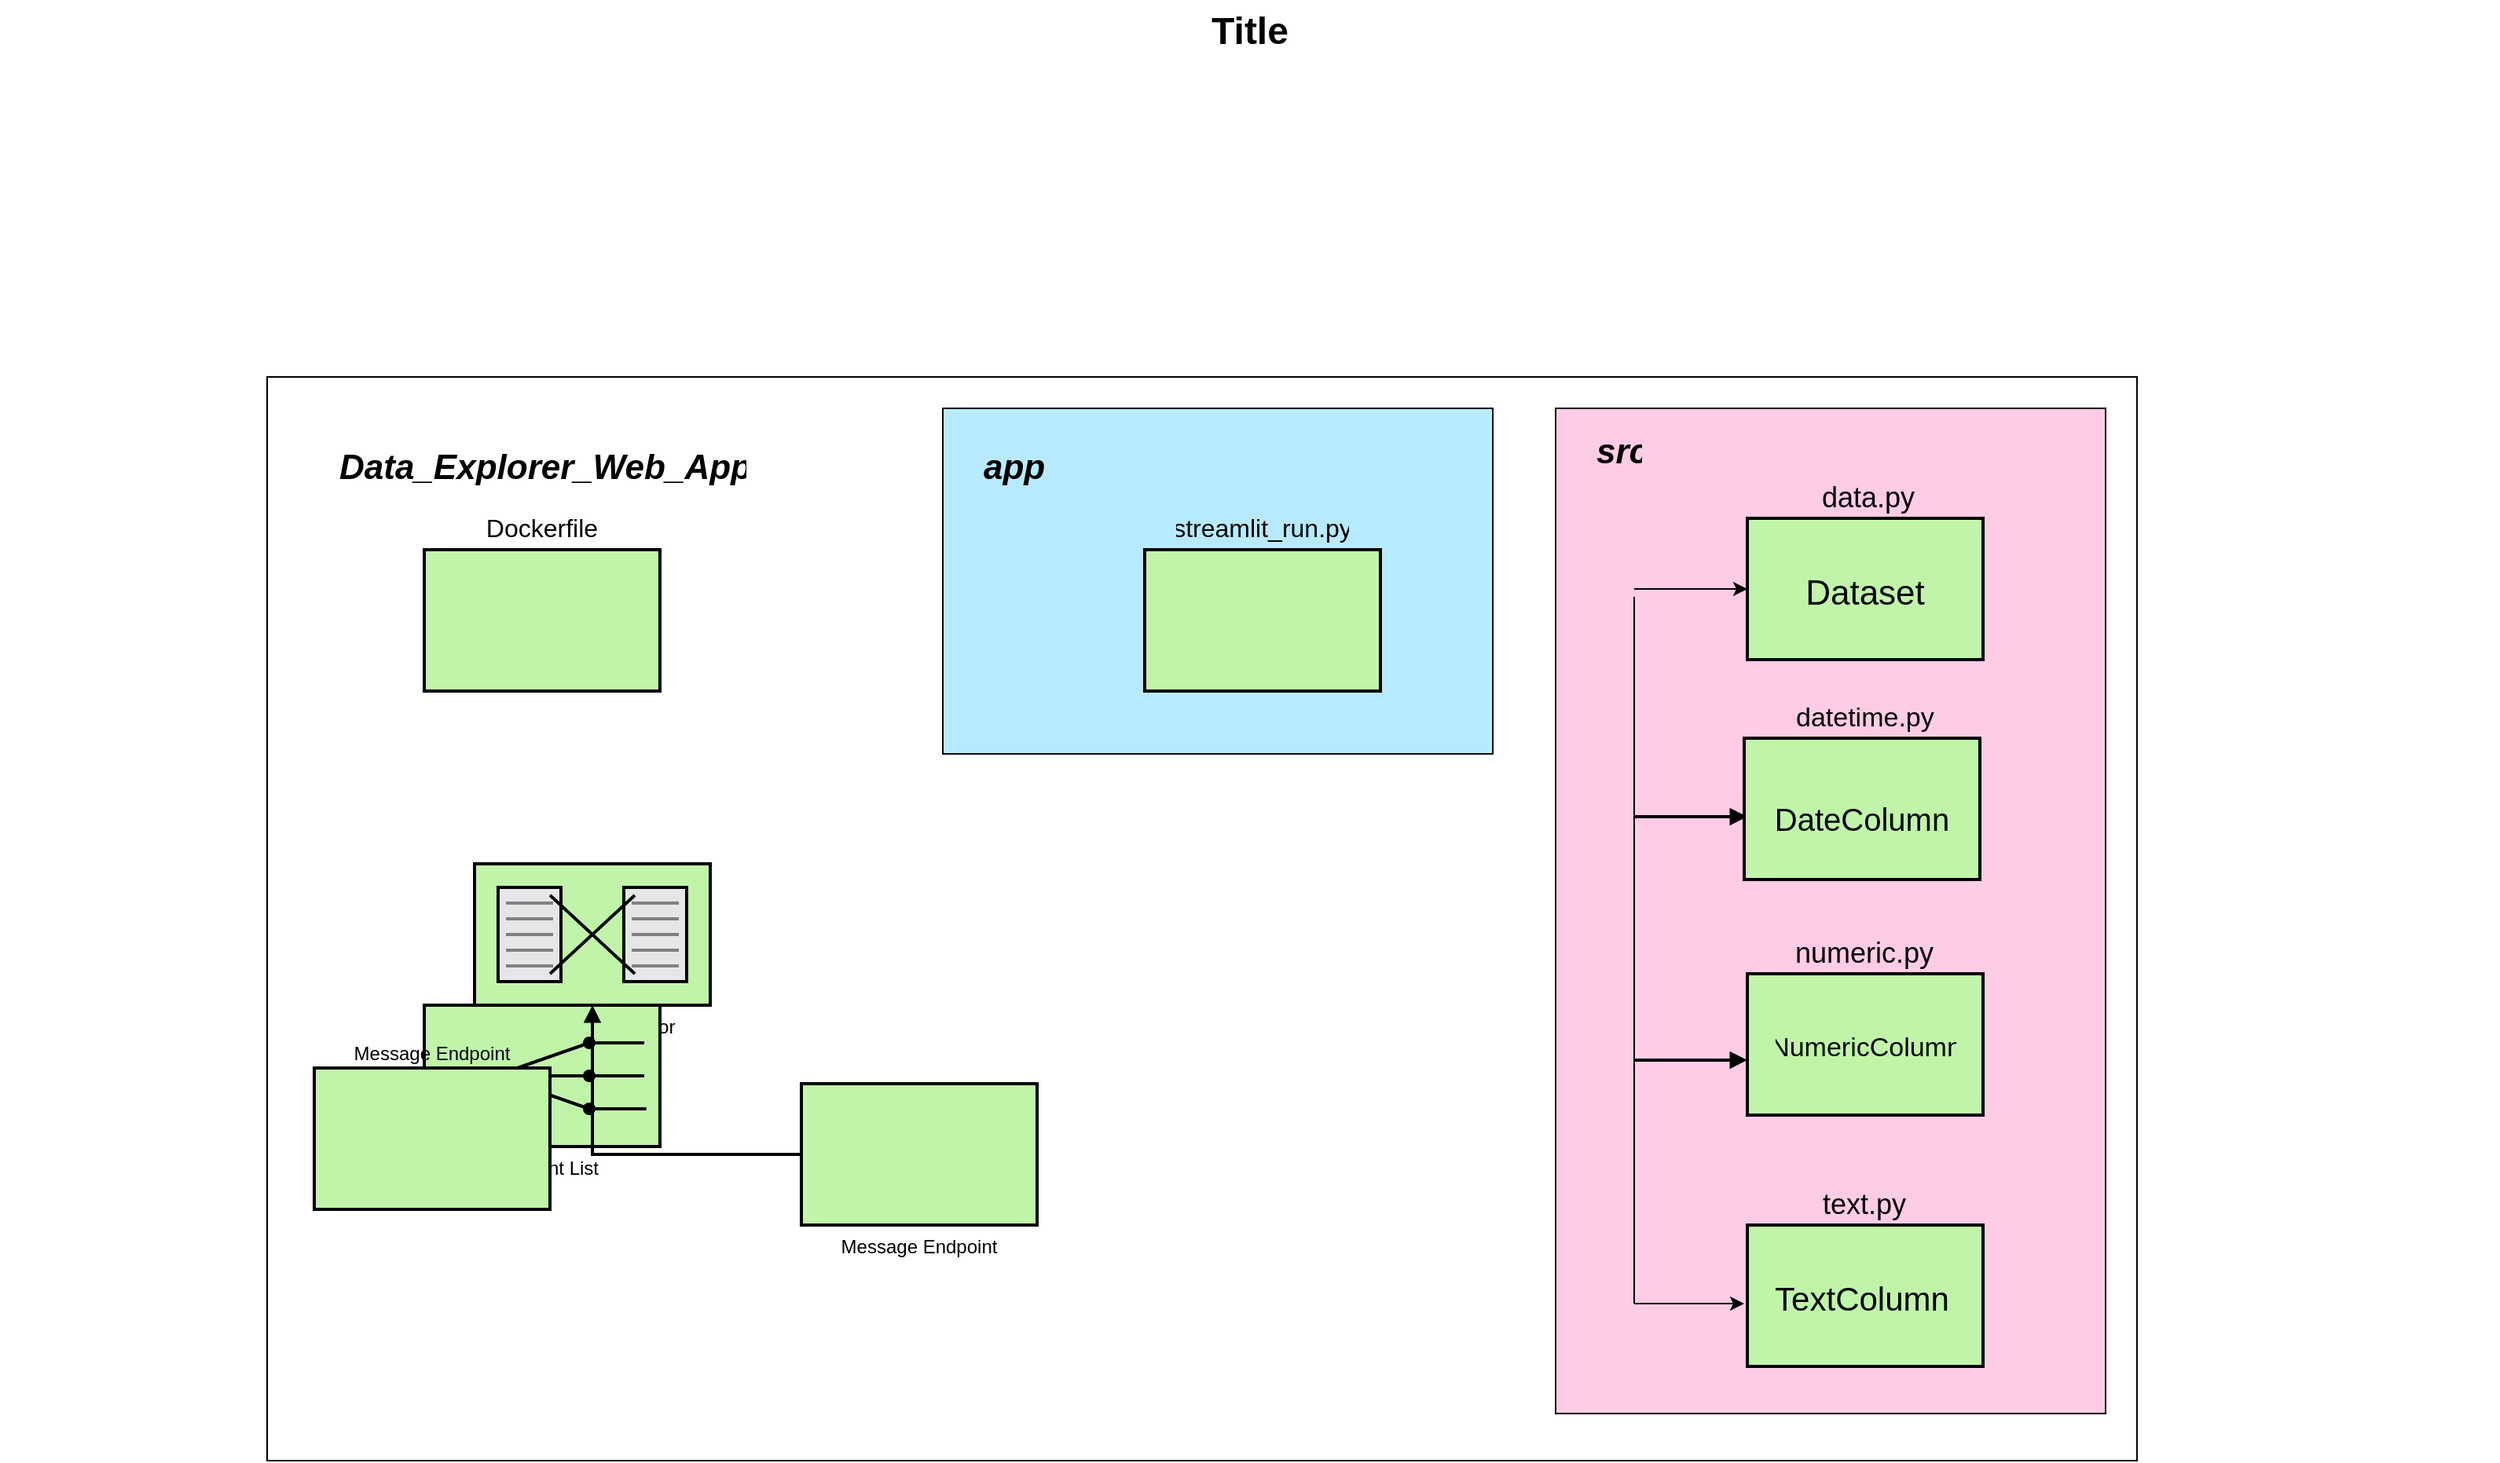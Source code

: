 <mxfile version="15.6.2" type="github">
  <diagram name="Page-1" id="74b105a0-9070-1c63-61bc-23e55f88626e">
    <mxGraphModel dx="1577" dy="887" grid="1" gridSize="10" guides="1" tooltips="1" connect="1" arrows="1" fold="1" page="1" pageScale="1.5" pageWidth="1169" pageHeight="826" background="none" math="0" shadow="0">
      <root>
        <mxCell id="0" style=";html=1;" />
        <mxCell id="1" style=";html=1;" parent="0" />
        <mxCell id="fszSuPHEK75Wr4gGP9nq-32" value="" style="rounded=0;whiteSpace=wrap;html=1;fontSize=15;align=center;fillColor=#FFFFFF;" vertex="1" parent="1">
          <mxGeometry x="250" y="280" width="1190" height="690" as="geometry" />
        </mxCell>
        <mxCell id="fszSuPHEK75Wr4gGP9nq-30" value="" style="rounded=0;whiteSpace=wrap;html=1;fontSize=15;align=center;fillColor=#B8EAFF;" vertex="1" parent="1">
          <mxGeometry x="680" y="300" width="350" height="220" as="geometry" />
        </mxCell>
        <mxCell id="fszSuPHEK75Wr4gGP9nq-27" value="" style="rounded=0;whiteSpace=wrap;html=1;fontSize=15;align=center;fillColor=#FFCCE6;" vertex="1" parent="1">
          <mxGeometry x="1070" y="300" width="350" height="640" as="geometry" />
        </mxCell>
        <mxCell id="10b056a9c633e61c-18" style="edgeStyle=orthogonalEdgeStyle;rounded=0;html=1;endArrow=block;endFill=1;jettySize=auto;orthogonalLoop=1;strokeWidth=2;startArrow=none;startFill=0;" parent="1" source="10b056a9c633e61c-1" target="10b056a9c633e61c-2" edge="1">
          <mxGeometry relative="1" as="geometry" />
        </mxCell>
        <mxCell id="10b056a9c633e61c-1" value="Message Translator" style="strokeWidth=2;dashed=0;align=center;fontSize=12;shape=mxgraph.eip.message_translator;fillColor=#c0f5a9;verticalLabelPosition=bottom;verticalAlign=top;" parent="1" vertex="1">
          <mxGeometry x="382" y="590" width="150" height="90" as="geometry" />
        </mxCell>
        <mxCell id="10b056a9c633e61c-2" value="Recipient List" style="strokeWidth=2;dashed=0;align=center;fontSize=12;fillColor=#c0f5a9;verticalLabelPosition=bottom;verticalAlign=top;shape=mxgraph.eip.recipient_list;" parent="1" vertex="1">
          <mxGeometry x="350" y="680" width="150" height="90" as="geometry" />
        </mxCell>
        <mxCell id="10b056a9c633e61c-17" style="edgeStyle=orthogonalEdgeStyle;rounded=0;html=1;endArrow=block;endFill=1;jettySize=auto;orthogonalLoop=1;strokeWidth=2;startArrow=none;startFill=0;" parent="1" source="10b056a9c633e61c-4" target="10b056a9c633e61c-1" edge="1">
          <mxGeometry relative="1" as="geometry" />
        </mxCell>
        <mxCell id="10b056a9c633e61c-4" value="Message Endpoint" style="strokeWidth=2;dashed=0;align=center;fontSize=12;shape=rect;verticalLabelPosition=bottom;verticalAlign=top;fillColor=#c0f5a9" parent="1" vertex="1">
          <mxGeometry x="590" y="730" width="150" height="90" as="geometry" />
        </mxCell>
        <mxCell id="10b056a9c633e61c-6" value="Message Endpoint" style="strokeWidth=2;dashed=0;align=center;fontSize=12;shape=rect;verticalLabelPosition=top;verticalAlign=bottom;fillColor=#c0f5a9;labelPosition=center;" parent="1" vertex="1">
          <mxGeometry x="280" y="720" width="150" height="90" as="geometry" />
        </mxCell>
        <mxCell id="10b056a9c633e61c-23" style="edgeStyle=orthogonalEdgeStyle;rounded=0;html=1;endArrow=block;endFill=1;jettySize=auto;orthogonalLoop=1;strokeWidth=2;startArrow=none;startFill=0;" parent="1" edge="1">
          <mxGeometry relative="1" as="geometry">
            <mxPoint x="1120" y="715" as="sourcePoint" />
            <mxPoint x="1192" y="715" as="targetPoint" />
          </mxGeometry>
        </mxCell>
        <mxCell id="10b056a9c633e61c-26" style="edgeStyle=orthogonalEdgeStyle;rounded=0;html=1;endArrow=block;endFill=1;jettySize=auto;orthogonalLoop=1;strokeWidth=2;startArrow=none;startFill=0;" parent="1" edge="1">
          <mxGeometry relative="1" as="geometry">
            <mxPoint x="1120" y="560" as="sourcePoint" />
            <mxPoint x="1192" y="560" as="targetPoint" />
          </mxGeometry>
        </mxCell>
        <mxCell id="10b056a9c633e61c-30" value="Title" style="text;strokeColor=none;fillColor=none;html=1;fontSize=24;fontStyle=1;verticalAlign=middle;align=center;" parent="1" vertex="1">
          <mxGeometry x="80" y="40" width="1590" height="40" as="geometry" />
        </mxCell>
        <mxCell id="fszSuPHEK75Wr4gGP9nq-6" value="" style="endArrow=classic;html=1;rounded=0;" edge="1" parent="1">
          <mxGeometry width="50" height="50" relative="1" as="geometry">
            <mxPoint x="1120" y="870" as="sourcePoint" />
            <mxPoint x="1190" y="870" as="targetPoint" />
          </mxGeometry>
        </mxCell>
        <mxCell id="fszSuPHEK75Wr4gGP9nq-7" value="" style="endArrow=classic;html=1;rounded=0;entryX=0;entryY=0.5;entryDx=0;entryDy=0;entryPerimeter=0;" edge="1" parent="1">
          <mxGeometry width="50" height="50" relative="1" as="geometry">
            <mxPoint x="1120" y="415" as="sourcePoint" />
            <mxPoint x="1192" y="415" as="targetPoint" />
          </mxGeometry>
        </mxCell>
        <mxCell id="fszSuPHEK75Wr4gGP9nq-8" value="" style="endArrow=none;html=1;rounded=0;" edge="1" parent="1">
          <mxGeometry width="50" height="50" relative="1" as="geometry">
            <mxPoint x="1120" y="870" as="sourcePoint" />
            <mxPoint x="1120" y="420" as="targetPoint" />
          </mxGeometry>
        </mxCell>
        <mxCell id="fszSuPHEK75Wr4gGP9nq-9" value="" style="strokeWidth=2;dashed=0;align=center;fontSize=12;shape=rect;verticalLabelPosition=bottom;verticalAlign=top;fillColor=#c0f5a9" vertex="1" parent="1">
          <mxGeometry x="1192" y="660" width="150" height="90" as="geometry" />
        </mxCell>
        <mxCell id="fszSuPHEK75Wr4gGP9nq-13" value="NumericColumn" style="text;strokeColor=none;fillColor=none;align=center;verticalAlign=middle;spacingLeft=4;spacingRight=4;overflow=hidden;points=[[0,0.5],[1,0.5]];portConstraint=eastwest;rotatable=0;fontSize=17;" vertex="1" parent="1">
          <mxGeometry x="1205" y="690" width="125" height="30" as="geometry" />
        </mxCell>
        <mxCell id="fszSuPHEK75Wr4gGP9nq-15" value="" style="strokeWidth=2;dashed=0;align=center;fontSize=12;shape=rect;verticalLabelPosition=bottom;verticalAlign=top;fillColor=#c0f5a9" vertex="1" parent="1">
          <mxGeometry x="1190" y="510" width="150" height="90" as="geometry" />
        </mxCell>
        <mxCell id="fszSuPHEK75Wr4gGP9nq-14" value="DateColumn" style="text;strokeColor=none;fillColor=none;align=center;verticalAlign=middle;spacingLeft=4;spacingRight=4;overflow=hidden;points=[[0,0.5],[1,0.5]];portConstraint=eastwest;rotatable=0;fontSize=20;" vertex="1" parent="1">
          <mxGeometry x="1205" y="545" width="120" height="30" as="geometry" />
        </mxCell>
        <mxCell id="fszSuPHEK75Wr4gGP9nq-16" value="" style="strokeWidth=2;dashed=0;align=center;fontSize=12;shape=rect;verticalLabelPosition=bottom;verticalAlign=top;fillColor=#c0f5a9" vertex="1" parent="1">
          <mxGeometry x="1192" y="370" width="150" height="90" as="geometry" />
        </mxCell>
        <mxCell id="fszSuPHEK75Wr4gGP9nq-17" value="Dataset" style="text;strokeColor=none;fillColor=none;align=center;verticalAlign=middle;spacingLeft=4;spacingRight=4;overflow=hidden;points=[[0,0.5],[1,0.5]];portConstraint=eastwest;rotatable=0;fontSize=22;" vertex="1" parent="1">
          <mxGeometry x="1207" y="400" width="120" height="30" as="geometry" />
        </mxCell>
        <mxCell id="fszSuPHEK75Wr4gGP9nq-18" value="" style="strokeWidth=2;dashed=0;align=center;fontSize=12;shape=rect;verticalLabelPosition=bottom;verticalAlign=top;fillColor=#c0f5a9" vertex="1" parent="1">
          <mxGeometry x="1192" y="820" width="150" height="90" as="geometry" />
        </mxCell>
        <mxCell id="fszSuPHEK75Wr4gGP9nq-19" value="TextColumn" style="text;strokeColor=none;fillColor=none;align=center;verticalAlign=middle;spacingLeft=4;spacingRight=4;overflow=hidden;points=[[0,0.5],[1,0.5]];portConstraint=eastwest;rotatable=0;fontSize=21;" vertex="1" parent="1">
          <mxGeometry x="1205" y="850" width="120" height="30" as="geometry" />
        </mxCell>
        <mxCell id="fszSuPHEK75Wr4gGP9nq-21" value="" style="strokeWidth=2;dashed=0;align=center;fontSize=12;shape=rect;verticalLabelPosition=bottom;verticalAlign=top;fillColor=#c0f5a9" vertex="1" parent="1">
          <mxGeometry x="808.5" y="390" width="150" height="90" as="geometry" />
        </mxCell>
        <mxCell id="fszSuPHEK75Wr4gGP9nq-22" value="streamlit_run.py" style="text;strokeColor=none;fillColor=none;align=center;verticalAlign=middle;spacingLeft=4;spacingRight=4;overflow=hidden;points=[[0,0.5],[1,0.5]];portConstraint=eastwest;rotatable=0;fontSize=16;" vertex="1" parent="1">
          <mxGeometry x="823.5" y="360" width="120" height="30" as="geometry" />
        </mxCell>
        <mxCell id="fszSuPHEK75Wr4gGP9nq-23" value="data.py" style="text;strokeColor=none;fillColor=none;align=left;verticalAlign=middle;spacingLeft=4;spacingRight=4;overflow=hidden;points=[[0,0.5],[1,0.5]];portConstraint=eastwest;rotatable=0;fontSize=18;" vertex="1" parent="1">
          <mxGeometry x="1233.5" y="340" width="80" height="30" as="geometry" />
        </mxCell>
        <mxCell id="fszSuPHEK75Wr4gGP9nq-24" value="datetime.py" style="text;strokeColor=none;fillColor=none;align=left;verticalAlign=middle;spacingLeft=4;spacingRight=4;overflow=hidden;points=[[0,0.5],[1,0.5]];portConstraint=eastwest;rotatable=0;fontSize=17;" vertex="1" parent="1">
          <mxGeometry x="1217" y="480" width="113" height="30" as="geometry" />
        </mxCell>
        <mxCell id="fszSuPHEK75Wr4gGP9nq-25" value="numeric.py" style="text;strokeColor=none;fillColor=none;align=left;verticalAlign=middle;spacingLeft=4;spacingRight=4;overflow=hidden;points=[[0,0.5],[1,0.5]];portConstraint=eastwest;rotatable=0;fontSize=18;" vertex="1" parent="1">
          <mxGeometry x="1216.5" y="630" width="103.5" height="30" as="geometry" />
        </mxCell>
        <mxCell id="fszSuPHEK75Wr4gGP9nq-26" value="text.py" style="text;strokeColor=none;fillColor=none;align=left;verticalAlign=middle;spacingLeft=4;spacingRight=4;overflow=hidden;points=[[0,0.5],[1,0.5]];portConstraint=eastwest;rotatable=0;fontSize=18;" vertex="1" parent="1">
          <mxGeometry x="1234" y="790" width="93" height="30" as="geometry" />
        </mxCell>
        <mxCell id="fszSuPHEK75Wr4gGP9nq-28" value="src" style="text;strokeColor=none;fillColor=none;align=left;verticalAlign=middle;spacingLeft=4;spacingRight=4;overflow=hidden;points=[[0,0.5],[1,0.5]];portConstraint=eastwest;rotatable=0;fontSize=22;fontStyle=3" vertex="1" parent="1">
          <mxGeometry x="1090" y="310" width="40" height="30" as="geometry" />
        </mxCell>
        <mxCell id="fszSuPHEK75Wr4gGP9nq-31" value="app" style="text;strokeColor=none;fillColor=none;align=left;verticalAlign=middle;spacingLeft=4;spacingRight=4;overflow=hidden;points=[[0,0.5],[1,0.5]];portConstraint=eastwest;rotatable=0;fontSize=22;fontStyle=3" vertex="1" parent="1">
          <mxGeometry x="700" y="320" width="60" height="30" as="geometry" />
        </mxCell>
        <mxCell id="fszSuPHEK75Wr4gGP9nq-33" value="" style="strokeWidth=2;dashed=0;align=center;fontSize=12;shape=rect;verticalLabelPosition=bottom;verticalAlign=top;fillColor=#c0f5a9" vertex="1" parent="1">
          <mxGeometry x="350" y="390" width="150" height="90" as="geometry" />
        </mxCell>
        <mxCell id="fszSuPHEK75Wr4gGP9nq-34" value="Dockerfile" style="text;strokeColor=none;fillColor=none;align=center;verticalAlign=middle;spacingLeft=4;spacingRight=4;overflow=hidden;points=[[0,0.5],[1,0.5]];portConstraint=eastwest;rotatable=0;fontSize=16;" vertex="1" parent="1">
          <mxGeometry x="365" y="360" width="120" height="30" as="geometry" />
        </mxCell>
        <mxCell id="fszSuPHEK75Wr4gGP9nq-35" value="Data_Explorer_Web_App" style="text;strokeColor=none;fillColor=none;align=left;verticalAlign=middle;spacingLeft=4;spacingRight=4;overflow=hidden;points=[[0,0.5],[1,0.5]];portConstraint=eastwest;rotatable=0;fontSize=22;fontStyle=3" vertex="1" parent="1">
          <mxGeometry x="290" y="320" width="270" height="30" as="geometry" />
        </mxCell>
      </root>
    </mxGraphModel>
  </diagram>
</mxfile>
